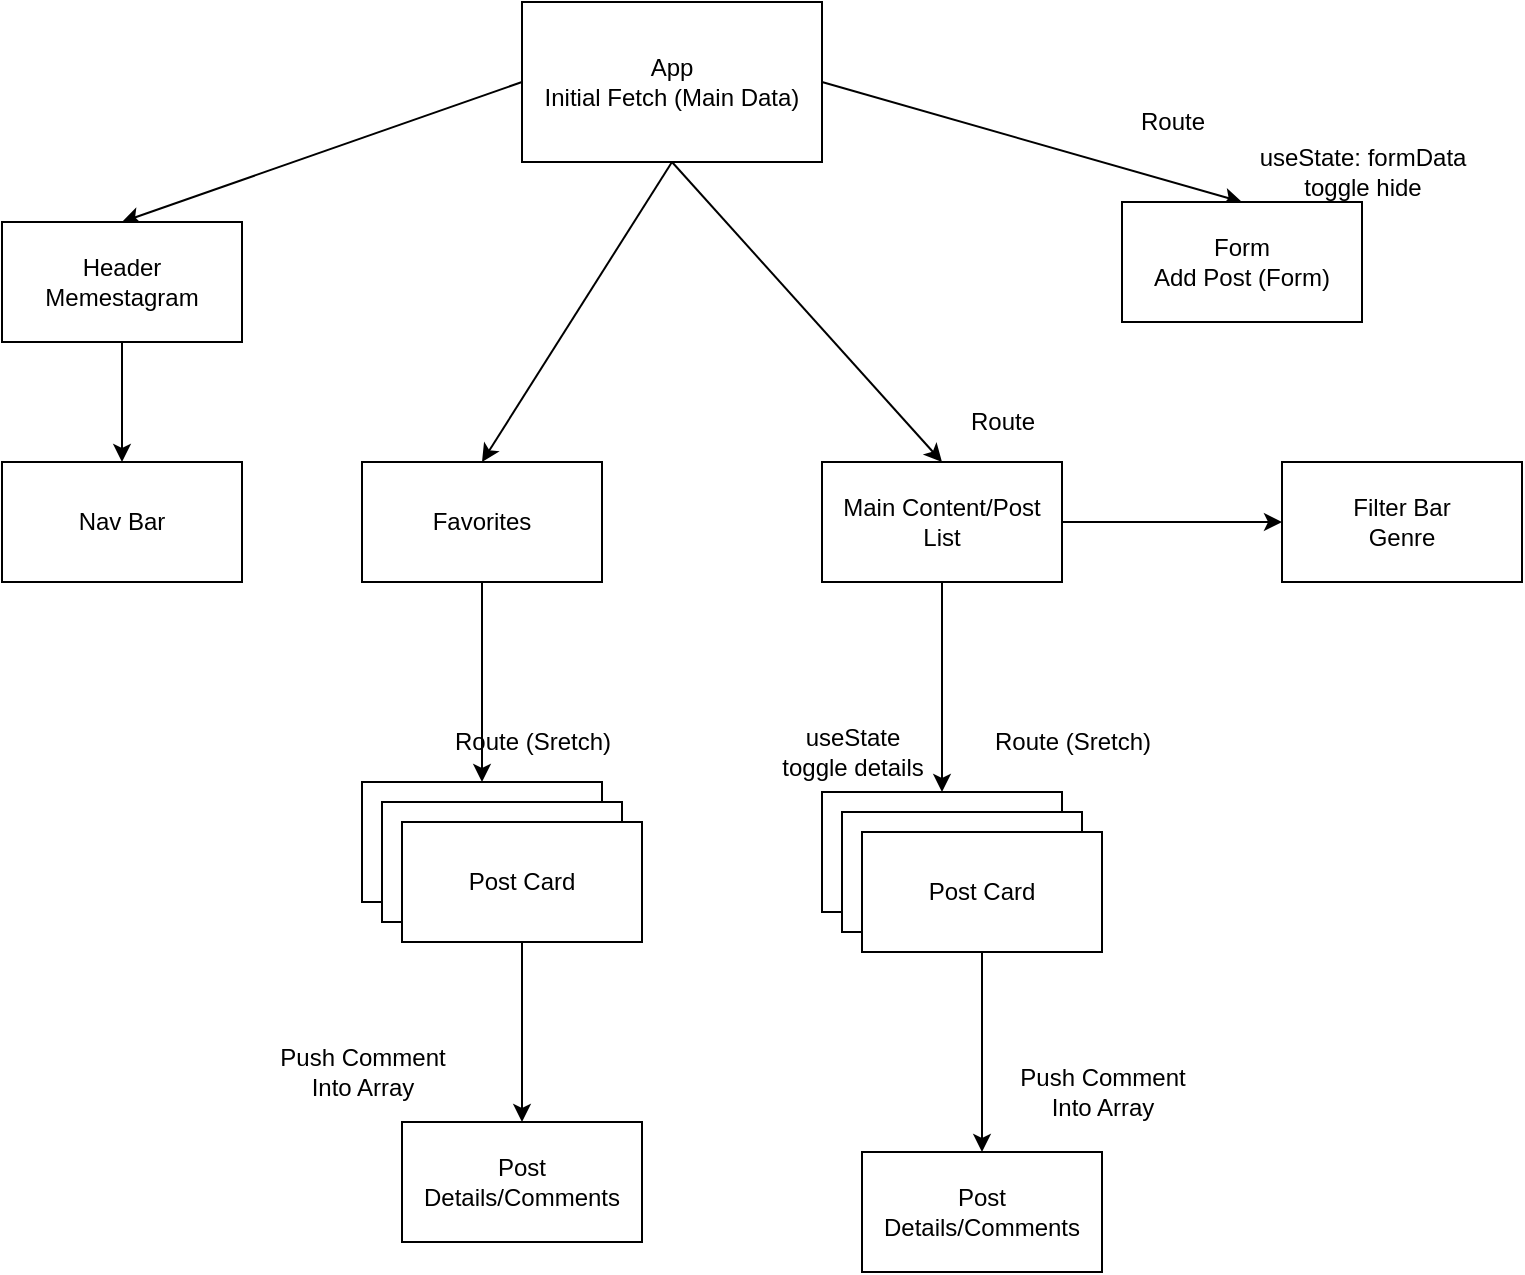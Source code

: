 <mxfile>
    <diagram id="y2gNrxA8x9AX8-hPL_HN" name="Page-1">
        <mxGraphModel dx="2258" dy="708" grid="1" gridSize="10" guides="1" tooltips="1" connect="1" arrows="1" fold="1" page="1" pageScale="1" pageWidth="850" pageHeight="1100" math="0" shadow="0">
            <root>
                <mxCell id="0"/>
                <mxCell id="1" parent="0"/>
                <mxCell id="42" style="edgeStyle=none;html=1;exitX=0.5;exitY=1;exitDx=0;exitDy=0;entryX=0.5;entryY=0;entryDx=0;entryDy=0;" edge="1" parent="1" source="3" target="12">
                    <mxGeometry relative="1" as="geometry"/>
                </mxCell>
                <mxCell id="48" style="edgeStyle=none;html=1;exitX=0.5;exitY=1;exitDx=0;exitDy=0;entryX=0.5;entryY=0;entryDx=0;entryDy=0;" edge="1" parent="1" source="3" target="47">
                    <mxGeometry relative="1" as="geometry"/>
                </mxCell>
                <mxCell id="51" style="edgeStyle=none;html=1;exitX=0;exitY=0.5;exitDx=0;exitDy=0;entryX=0.5;entryY=0;entryDx=0;entryDy=0;" edge="1" parent="1" source="3" target="4">
                    <mxGeometry relative="1" as="geometry"/>
                </mxCell>
                <mxCell id="52" style="edgeStyle=none;html=1;exitX=1;exitY=0.5;exitDx=0;exitDy=0;entryX=0.5;entryY=0;entryDx=0;entryDy=0;" edge="1" parent="1" source="3" target="10">
                    <mxGeometry relative="1" as="geometry"/>
                </mxCell>
                <mxCell id="3" value="App&lt;br&gt;Initial Fetch (Main Data)" style="whiteSpace=wrap;html=1;" parent="1" vertex="1">
                    <mxGeometry x="-550" width="150" height="80" as="geometry"/>
                </mxCell>
                <mxCell id="39" style="edgeStyle=none;html=1;exitX=0.5;exitY=1;exitDx=0;exitDy=0;entryX=0.5;entryY=0;entryDx=0;entryDy=0;" edge="1" parent="1" source="4" target="34">
                    <mxGeometry relative="1" as="geometry"/>
                </mxCell>
                <mxCell id="4" value="Header&lt;br&gt;Memestagram" style="whiteSpace=wrap;html=1;" parent="1" vertex="1">
                    <mxGeometry x="-810" y="110" width="120" height="60" as="geometry"/>
                </mxCell>
                <mxCell id="9" value="Filter Bar&lt;br&gt;Genre" style="whiteSpace=wrap;html=1;" parent="1" vertex="1">
                    <mxGeometry x="-170" y="230" width="120" height="60" as="geometry"/>
                </mxCell>
                <mxCell id="10" value="Form&lt;br&gt;Add Post (Form)" style="whiteSpace=wrap;html=1;" parent="1" vertex="1">
                    <mxGeometry x="-250" y="100" width="120" height="60" as="geometry"/>
                </mxCell>
                <mxCell id="45" style="edgeStyle=none;html=1;exitX=0.5;exitY=1;exitDx=0;exitDy=0;entryX=0.5;entryY=0;entryDx=0;entryDy=0;" edge="1" parent="1" source="12" target="13">
                    <mxGeometry relative="1" as="geometry"/>
                </mxCell>
                <mxCell id="62" style="edgeStyle=none;html=1;exitX=1;exitY=0.5;exitDx=0;exitDy=0;entryX=0;entryY=0.5;entryDx=0;entryDy=0;" edge="1" parent="1" source="12" target="9">
                    <mxGeometry relative="1" as="geometry"/>
                </mxCell>
                <mxCell id="12" value="Main Content/Post List" style="whiteSpace=wrap;html=1;" parent="1" vertex="1">
                    <mxGeometry x="-400" y="230" width="120" height="60" as="geometry"/>
                </mxCell>
                <mxCell id="13" value="Post" style="whiteSpace=wrap;html=1;" parent="1" vertex="1">
                    <mxGeometry x="-400" y="395" width="120" height="60" as="geometry"/>
                </mxCell>
                <mxCell id="17" value="Post" style="whiteSpace=wrap;html=1;" parent="1" vertex="1">
                    <mxGeometry x="-390" y="405" width="120" height="60" as="geometry"/>
                </mxCell>
                <mxCell id="18" value="Post Card" style="whiteSpace=wrap;html=1;" parent="1" vertex="1">
                    <mxGeometry x="-380" y="415" width="120" height="60" as="geometry"/>
                </mxCell>
                <mxCell id="19" style="edgeStyle=none;html=1;entryX=0.5;entryY=0;entryDx=0;entryDy=0;exitX=0.5;exitY=1;exitDx=0;exitDy=0;" parent="1" source="18" target="20" edge="1">
                    <mxGeometry relative="1" as="geometry">
                        <mxPoint x="-290" y="515" as="sourcePoint"/>
                        <mxPoint x="-320" y="565" as="targetPoint"/>
                    </mxGeometry>
                </mxCell>
                <mxCell id="20" value="Post Details/Comments" style="whiteSpace=wrap;html=1;" parent="1" vertex="1">
                    <mxGeometry x="-380" y="575" width="120" height="60" as="geometry"/>
                </mxCell>
                <mxCell id="22" value="useState: formData&lt;br&gt;toggle hide" style="text;html=1;resizable=0;autosize=1;align=center;verticalAlign=middle;points=[];fillColor=none;strokeColor=none;rounded=0;" parent="1" vertex="1">
                    <mxGeometry x="-190" y="70" width="120" height="30" as="geometry"/>
                </mxCell>
                <mxCell id="24" value="useState&lt;br&gt;toggle details" style="text;html=1;resizable=0;autosize=1;align=center;verticalAlign=middle;points=[];fillColor=none;strokeColor=none;rounded=0;" parent="1" vertex="1">
                    <mxGeometry x="-430" y="360" width="90" height="30" as="geometry"/>
                </mxCell>
                <mxCell id="29" value="Route" style="text;html=1;resizable=0;autosize=1;align=center;verticalAlign=middle;points=[];fillColor=none;strokeColor=none;rounded=0;" vertex="1" parent="1">
                    <mxGeometry x="-250" y="50" width="50" height="20" as="geometry"/>
                </mxCell>
                <mxCell id="31" value="Route" style="text;html=1;resizable=0;autosize=1;align=center;verticalAlign=middle;points=[];fillColor=none;strokeColor=none;rounded=0;" vertex="1" parent="1">
                    <mxGeometry x="-335" y="200" width="50" height="20" as="geometry"/>
                </mxCell>
                <mxCell id="32" value="Push Comment&lt;br&gt;Into Array" style="text;html=1;resizable=0;autosize=1;align=center;verticalAlign=middle;points=[];fillColor=none;strokeColor=none;rounded=0;" vertex="1" parent="1">
                    <mxGeometry x="-310" y="530" width="100" height="30" as="geometry"/>
                </mxCell>
                <mxCell id="34" value="Nav Bar&lt;br&gt;" style="whiteSpace=wrap;html=1;" vertex="1" parent="1">
                    <mxGeometry x="-810" y="230" width="120" height="60" as="geometry"/>
                </mxCell>
                <mxCell id="61" style="edgeStyle=none;html=1;exitX=0.5;exitY=1;exitDx=0;exitDy=0;entryX=0.5;entryY=0;entryDx=0;entryDy=0;" edge="1" parent="1" source="47" target="54">
                    <mxGeometry relative="1" as="geometry"/>
                </mxCell>
                <mxCell id="47" value="Favorites" style="whiteSpace=wrap;html=1;" vertex="1" parent="1">
                    <mxGeometry x="-630" y="230" width="120" height="60" as="geometry"/>
                </mxCell>
                <mxCell id="49" value="Route (Sretch)" style="text;html=1;resizable=0;autosize=1;align=center;verticalAlign=middle;points=[];fillColor=none;strokeColor=none;rounded=0;" vertex="1" parent="1">
                    <mxGeometry x="-320" y="360" width="90" height="20" as="geometry"/>
                </mxCell>
                <mxCell id="54" value="Post" style="whiteSpace=wrap;html=1;" vertex="1" parent="1">
                    <mxGeometry x="-630" y="390" width="120" height="60" as="geometry"/>
                </mxCell>
                <mxCell id="55" value="Post" style="whiteSpace=wrap;html=1;" vertex="1" parent="1">
                    <mxGeometry x="-620" y="400" width="120" height="60" as="geometry"/>
                </mxCell>
                <mxCell id="56" value="Post Card" style="whiteSpace=wrap;html=1;" vertex="1" parent="1">
                    <mxGeometry x="-610" y="410" width="120" height="60" as="geometry"/>
                </mxCell>
                <mxCell id="57" style="edgeStyle=none;html=1;entryX=0.5;entryY=0;entryDx=0;entryDy=0;exitX=0.5;exitY=1;exitDx=0;exitDy=0;" edge="1" parent="1" source="56" target="58">
                    <mxGeometry relative="1" as="geometry">
                        <mxPoint x="-520" y="510" as="sourcePoint"/>
                    </mxGeometry>
                </mxCell>
                <mxCell id="58" value="Post Details/Comments" style="whiteSpace=wrap;html=1;" vertex="1" parent="1">
                    <mxGeometry x="-610" y="560" width="120" height="60" as="geometry"/>
                </mxCell>
                <mxCell id="59" value="Push Comment&lt;br&gt;Into Array" style="text;html=1;resizable=0;autosize=1;align=center;verticalAlign=middle;points=[];fillColor=none;strokeColor=none;rounded=0;" vertex="1" parent="1">
                    <mxGeometry x="-680" y="520" width="100" height="30" as="geometry"/>
                </mxCell>
                <mxCell id="60" value="Route (Sretch)" style="text;html=1;resizable=0;autosize=1;align=center;verticalAlign=middle;points=[];fillColor=none;strokeColor=none;rounded=0;" vertex="1" parent="1">
                    <mxGeometry x="-590" y="360" width="90" height="20" as="geometry"/>
                </mxCell>
            </root>
        </mxGraphModel>
    </diagram>
</mxfile>